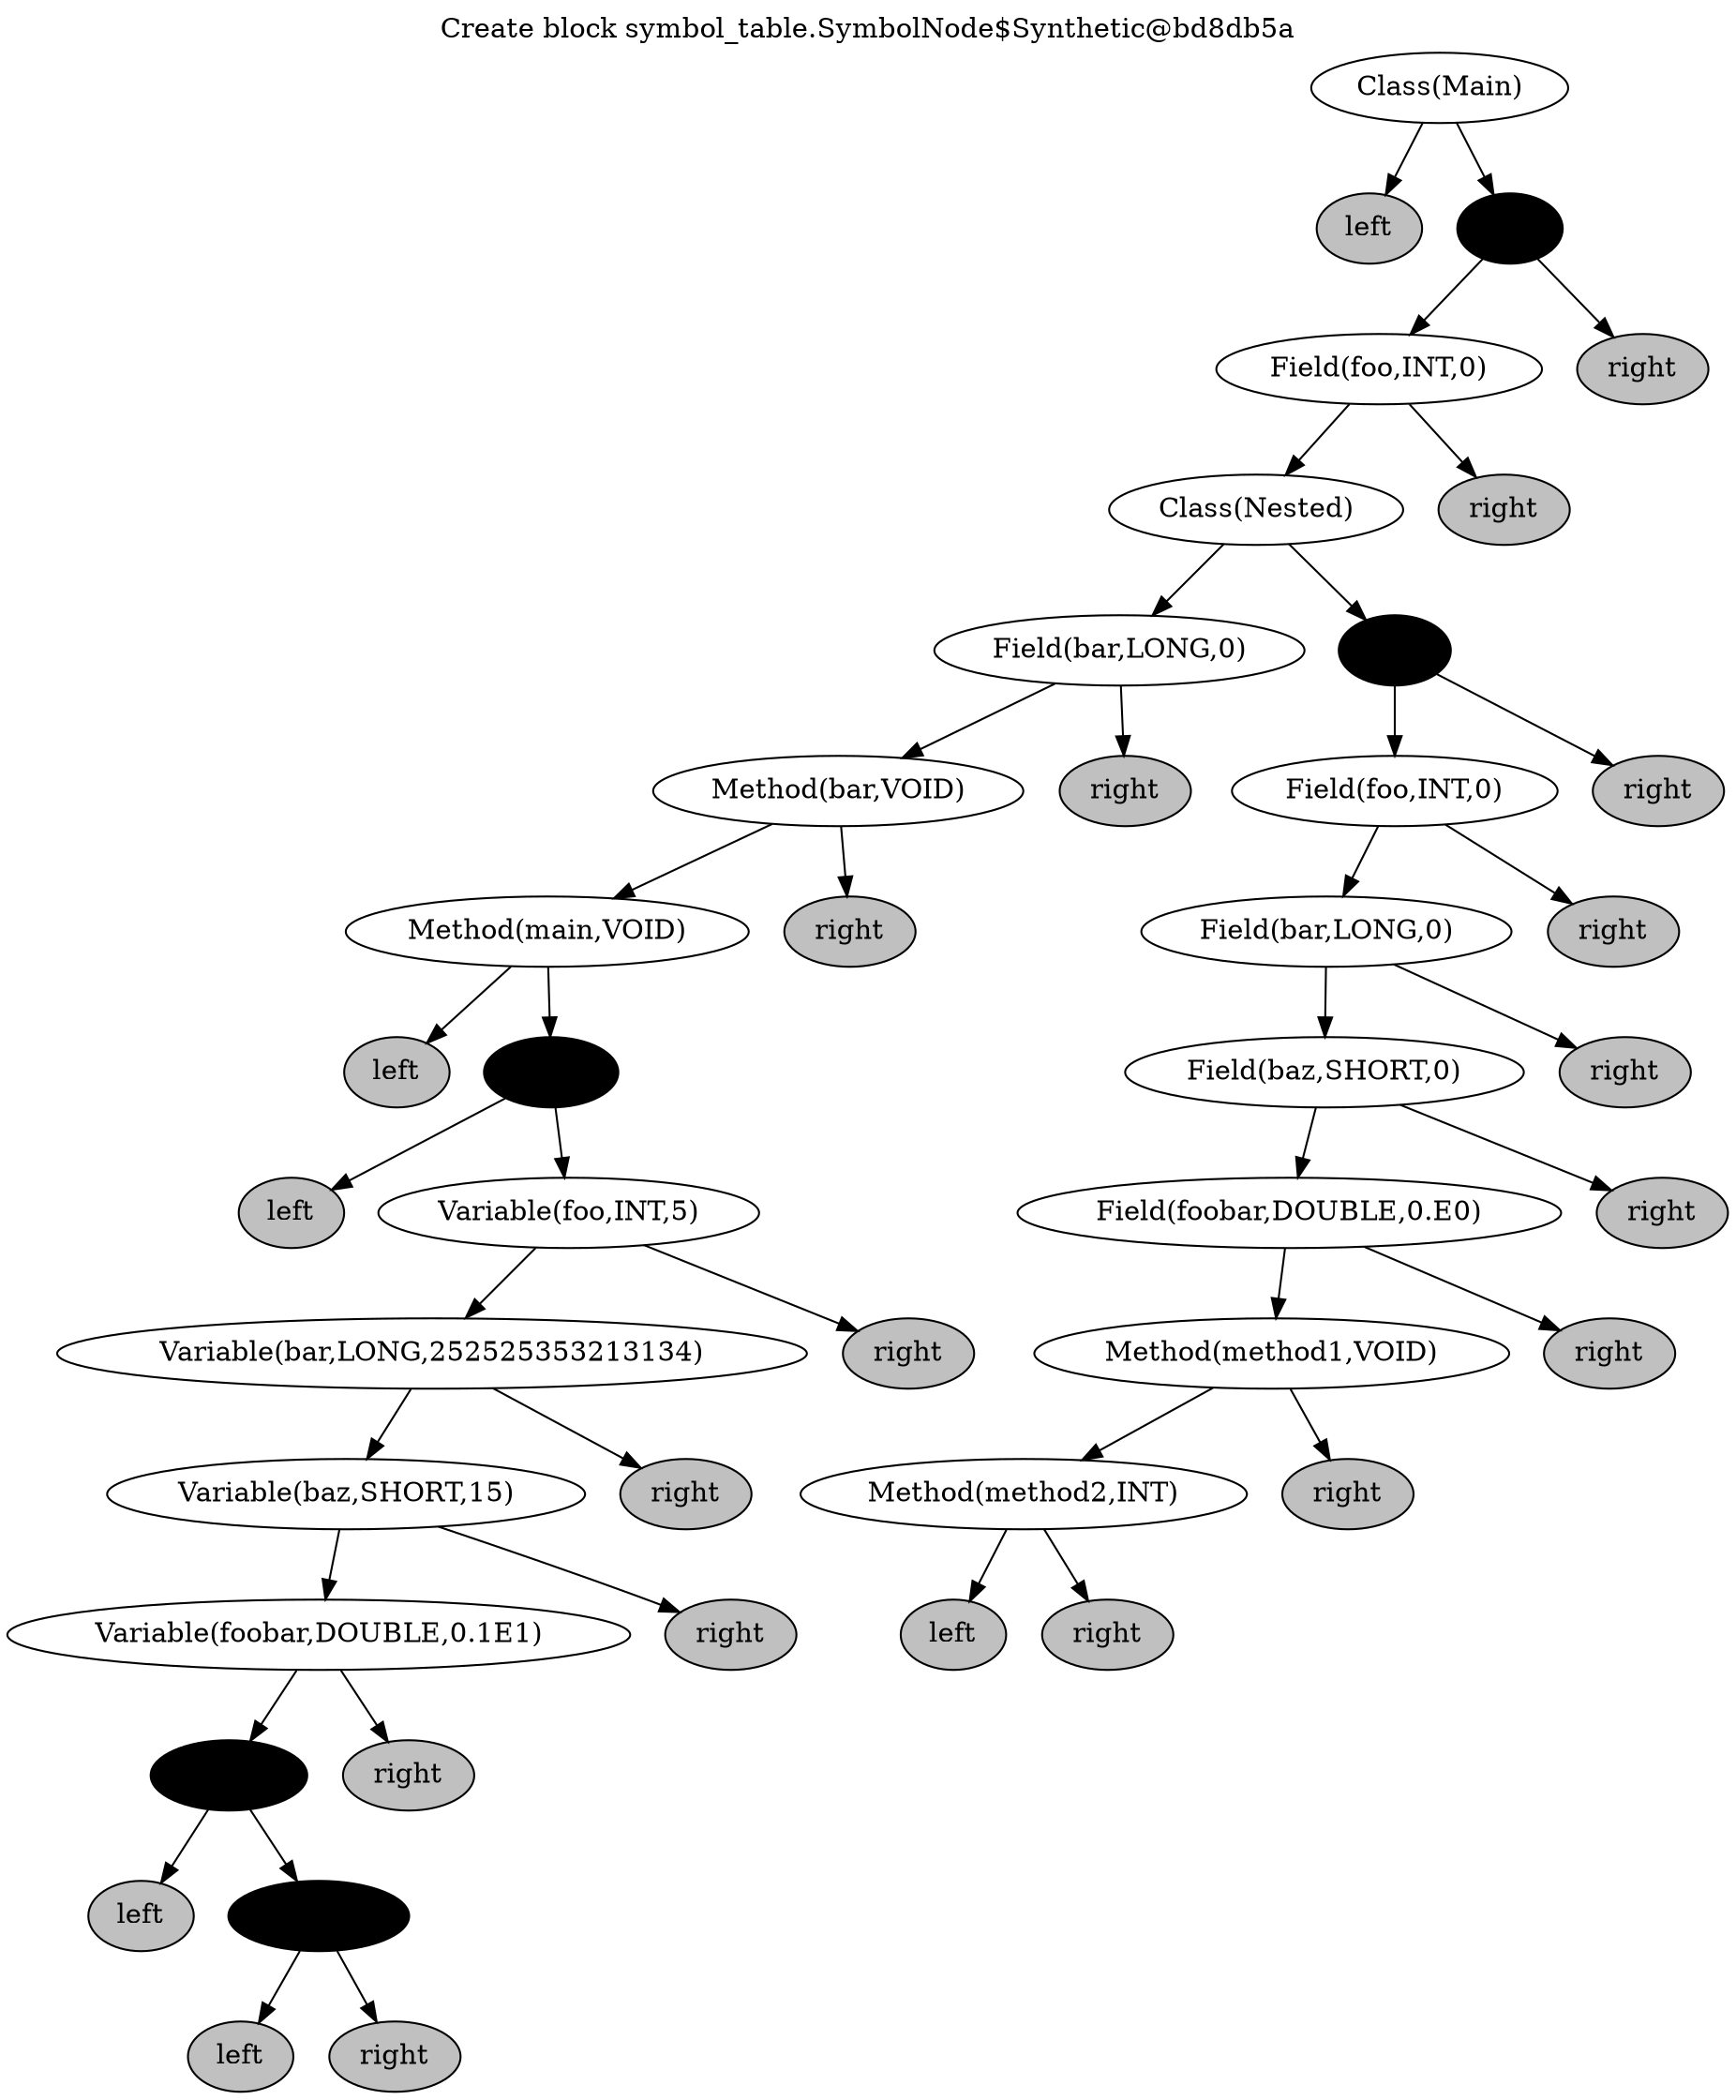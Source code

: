 digraph G {
	n0 [label="Class(Main)"];
	n0 -> n1;
	n0 -> n2;
	n1 [label="left", style=filled, fillcolor=gray];
	n2 [style=filled, fillcolor=black];
	n2 -> n5;
	n2 -> n6;
	n5 [label="Field(foo,INT,0)"];
	n5 -> n11;
	n5 -> n12;
	n11 [label="Class(Nested)"];
	n11 -> n23;
	n11 -> n24;
	n23 [label="Field(bar,LONG,0)"];
	n23 -> n47;
	n23 -> n48;
	n47 [label="Method(bar,VOID)"];
	n47 -> n95;
	n47 -> n96;
	n95 [label="Method(main,VOID)"];
	n95 -> n191;
	n95 -> n192;
	n191 [label="left", style=filled, fillcolor=gray];
	n192 [style=filled, fillcolor=black];
	n192 -> n385;
	n192 -> n386;
	n385 [label="left", style=filled, fillcolor=gray];
	n386 [label="Variable(foo,INT,5)"];
	n386 -> n773;
	n386 -> n774;
	n773 [label="Variable(bar,LONG,252525353213134)"];
	n773 -> n1547;
	n773 -> n1548;
	n1547 [label="Variable(baz,SHORT,15)"];
	n1547 -> n3095;
	n1547 -> n3096;
	n3095 [label="Variable(foobar,DOUBLE,0.1E1)"];
	n3095 -> n6191;
	n3095 -> n6192;
	n6191 [style=filled, fillcolor=black];
	n6191 -> n12383;
	n6191 -> n12384;
	n12383 [label="left", style=filled, fillcolor=gray];
	n12384 [style=filled, fillcolor=black];
	n12384 -> n24769;
	n12384 -> n24770;
	n24769 [label="left", style=filled, fillcolor=gray];
	n24770 [label="right", style=filled, fillcolor=gray];
	n6192 [label="right", style=filled, fillcolor=gray];
	n3096 [label="right", style=filled, fillcolor=gray];
	n1548 [label="right", style=filled, fillcolor=gray];
	n774 [label="right", style=filled, fillcolor=gray];
	n96 [label="right", style=filled, fillcolor=gray];
	n48 [label="right", style=filled, fillcolor=gray];
	n24 [style=filled, fillcolor=black];
	n24 -> n49;
	n24 -> n50;
	n49 [label="Field(foo,INT,0)"];
	n49 -> n99;
	n49 -> n100;
	n99 [label="Field(bar,LONG,0)"];
	n99 -> n199;
	n99 -> n200;
	n199 [label="Field(baz,SHORT,0)"];
	n199 -> n399;
	n199 -> n400;
	n399 [label="Field(foobar,DOUBLE,0.E0)"];
	n399 -> n799;
	n399 -> n800;
	n799 [label="Method(method1,VOID)"];
	n799 -> n1599;
	n799 -> n1600;
	n1599 [label="Method(method2,INT)"];
	n1599 -> n3199;
	n1599 -> n3200;
	n3199 [label="left", style=filled, fillcolor=gray];
	n3200 [label="right", style=filled, fillcolor=gray];
	n1600 [label="right", style=filled, fillcolor=gray];
	n800 [label="right", style=filled, fillcolor=gray];
	n400 [label="right", style=filled, fillcolor=gray];
	n200 [label="right", style=filled, fillcolor=gray];
	n100 [label="right", style=filled, fillcolor=gray];
	n50 [label="right", style=filled, fillcolor=gray];
	n12 [label="right", style=filled, fillcolor=gray];
	n6 [label="right", style=filled, fillcolor=gray];
labelloc="t";
label="Create block symbol_table.SymbolNode$Synthetic@bd8db5a";
}
